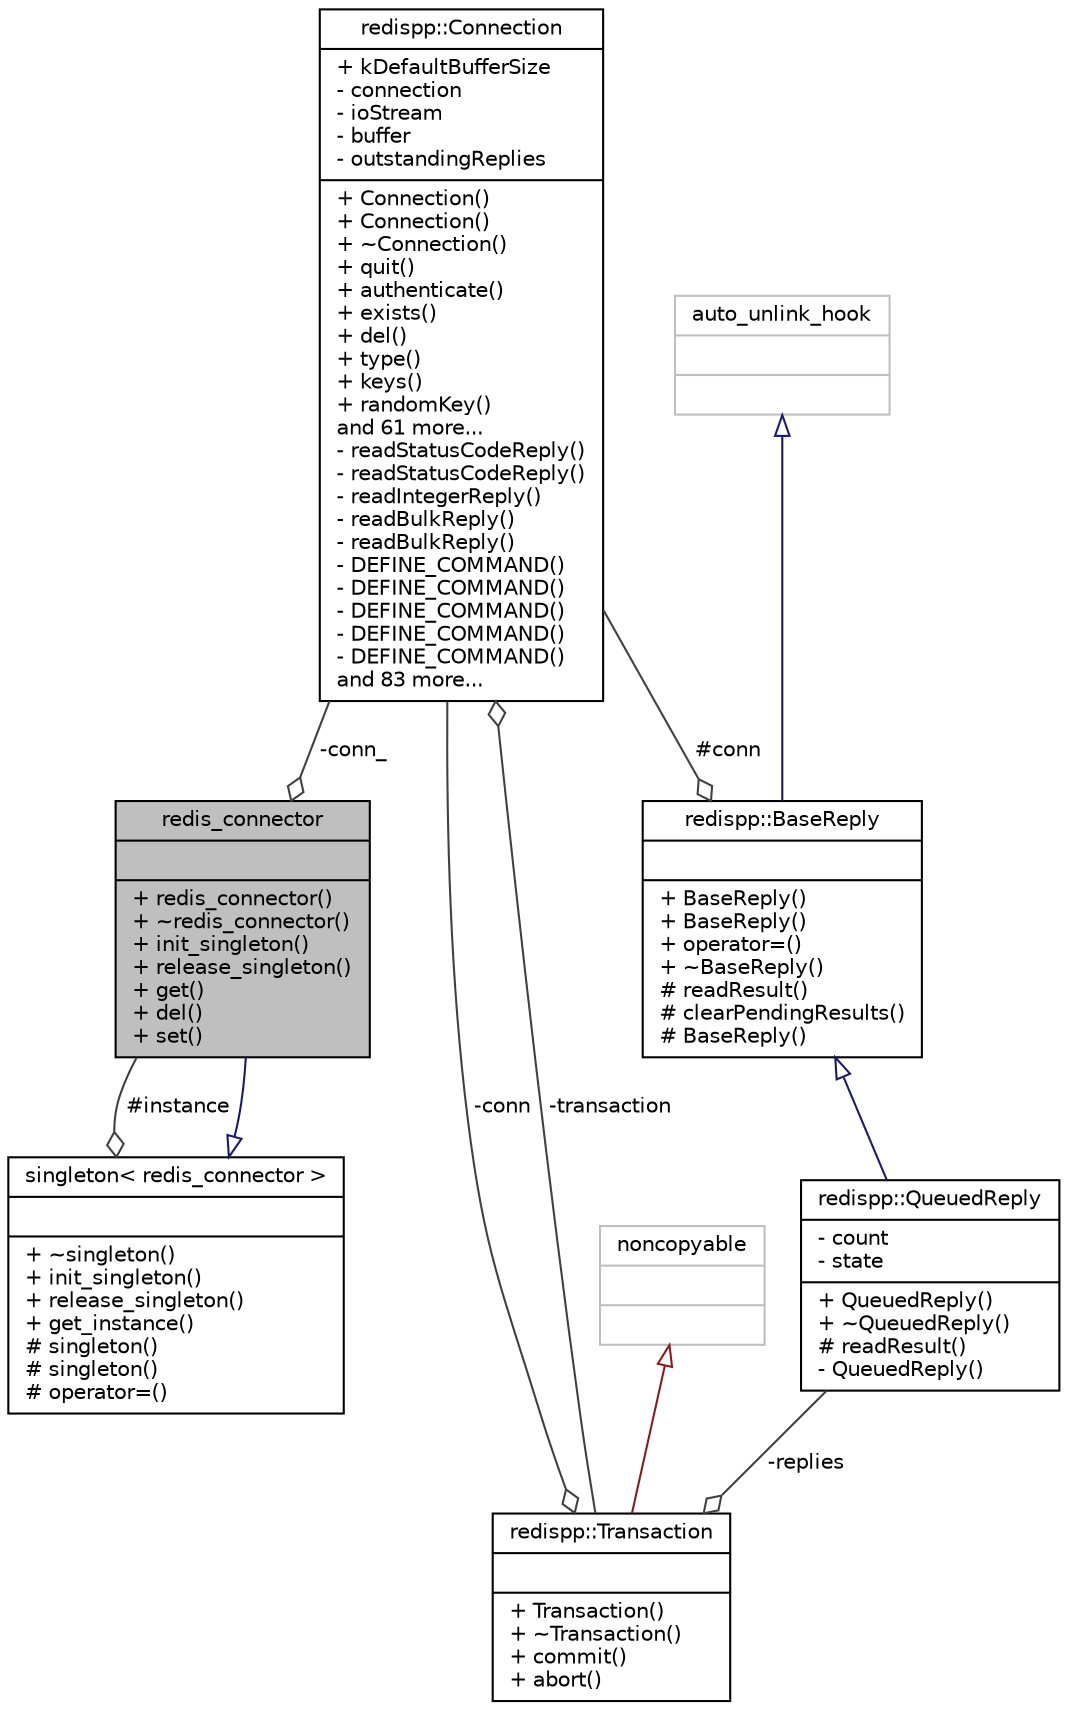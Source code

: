 digraph "redis_connector"
{
  edge [fontname="Helvetica",fontsize="10",labelfontname="Helvetica",labelfontsize="10"];
  node [fontname="Helvetica",fontsize="10",shape=record];
  Node2 [label="{redis_connector\n||+ redis_connector()\l+ ~redis_connector()\l+ init_singleton()\l+ release_singleton()\l+ get()\l+ del()\l+ set()\l}",height=0.2,width=0.4,color="black", fillcolor="grey75", style="filled", fontcolor="black"];
  Node3 -> Node2 [dir="back",color="midnightblue",fontsize="10",style="solid",arrowtail="onormal",fontname="Helvetica"];
  Node3 [label="{singleton\< redis_connector \>\n||+ ~singleton()\l+ init_singleton()\l+ release_singleton()\l+ get_instance()\l# singleton()\l# singleton()\l# operator=()\l}",height=0.2,width=0.4,color="black", fillcolor="white", style="filled",URL="$classsingleton.html"];
  Node2 -> Node3 [color="grey25",fontsize="10",style="solid",label=" #instance" ,arrowhead="odiamond",fontname="Helvetica"];
  Node4 -> Node2 [color="grey25",fontsize="10",style="solid",label=" -conn_" ,arrowhead="odiamond",fontname="Helvetica"];
  Node4 [label="{redispp::Connection\n|+ kDefaultBufferSize\l- connection\l- ioStream\l- buffer\l- outstandingReplies\l|+ Connection()\l+ Connection()\l+ ~Connection()\l+ quit()\l+ authenticate()\l+ exists()\l+ del()\l+ type()\l+ keys()\l+ randomKey()\land 61 more...\l- readStatusCodeReply()\l- readStatusCodeReply()\l- readIntegerReply()\l- readBulkReply()\l- readBulkReply()\l- DEFINE_COMMAND()\l- DEFINE_COMMAND()\l- DEFINE_COMMAND()\l- DEFINE_COMMAND()\l- DEFINE_COMMAND()\land 83 more...\l}",height=0.2,width=0.4,color="black", fillcolor="white", style="filled",URL="$classredispp_1_1_connection.html"];
  Node5 -> Node4 [color="grey25",fontsize="10",style="solid",label=" -transaction" ,arrowhead="odiamond",fontname="Helvetica"];
  Node5 [label="{redispp::Transaction\n||+ Transaction()\l+ ~Transaction()\l+ commit()\l+ abort()\l}",height=0.2,width=0.4,color="black", fillcolor="white", style="filled",URL="$classredispp_1_1_transaction.html"];
  Node6 -> Node5 [dir="back",color="firebrick4",fontsize="10",style="solid",arrowtail="onormal",fontname="Helvetica"];
  Node6 [label="{noncopyable\n||}",height=0.2,width=0.4,color="grey75", fillcolor="white", style="filled"];
  Node7 -> Node5 [color="grey25",fontsize="10",style="solid",label=" -replies" ,arrowhead="odiamond",fontname="Helvetica"];
  Node7 [label="{redispp::QueuedReply\n|- count\l- state\l|+ QueuedReply()\l+ ~QueuedReply()\l# readResult()\l- QueuedReply()\l}",height=0.2,width=0.4,color="black", fillcolor="white", style="filled",URL="$classredispp_1_1_queued_reply.html"];
  Node8 -> Node7 [dir="back",color="midnightblue",fontsize="10",style="solid",arrowtail="onormal",fontname="Helvetica"];
  Node8 [label="{redispp::BaseReply\n||+ BaseReply()\l+ BaseReply()\l+ operator=()\l+ ~BaseReply()\l# readResult()\l# clearPendingResults()\l# BaseReply()\l}",height=0.2,width=0.4,color="black", fillcolor="white", style="filled",URL="$classredispp_1_1_base_reply.html"];
  Node9 -> Node8 [dir="back",color="midnightblue",fontsize="10",style="solid",arrowtail="onormal",fontname="Helvetica"];
  Node9 [label="{auto_unlink_hook\n||}",height=0.2,width=0.4,color="grey75", fillcolor="white", style="filled"];
  Node4 -> Node8 [color="grey25",fontsize="10",style="solid",label=" #conn" ,arrowhead="odiamond",fontname="Helvetica"];
  Node4 -> Node5 [color="grey25",fontsize="10",style="solid",label=" -conn" ,arrowhead="odiamond",fontname="Helvetica"];
}
